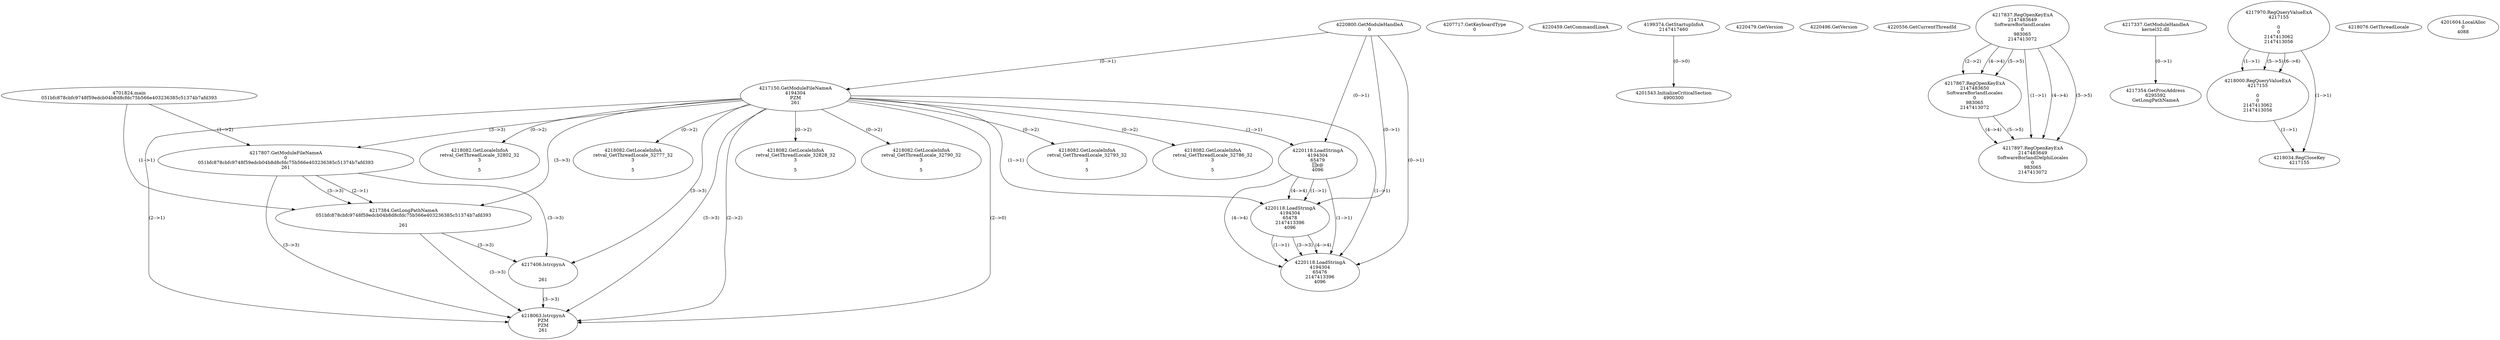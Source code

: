 // Global SCDG with merge call
digraph {
	0 [label="4701824.main
051bfc878cbfc9748f59edcb04b8d8cfdc75b566e403236385c51374b7afd393"]
	1 [label="4220800.GetModuleHandleA
0"]
	2 [label="4207717.GetKeyboardType
0"]
	3 [label="4220459.GetCommandLineA
"]
	4 [label="4199374.GetStartupInfoA
2147417460"]
	5 [label="4220479.GetVersion
"]
	6 [label="4220496.GetVersion
"]
	7 [label="4220556.GetCurrentThreadId
"]
	8 [label="4217150.GetModuleFileNameA
4194304
PZM
261"]
	1 -> 8 [label="(0-->1)"]
	9 [label="4217807.GetModuleFileNameA
0
051bfc878cbfc9748f59edcb04b8d8cfdc75b566e403236385c51374b7afd393
261"]
	0 -> 9 [label="(1-->2)"]
	8 -> 9 [label="(3-->3)"]
	10 [label="4217837.RegOpenKeyExA
2147483649
Software\Borland\Locales
0
983065
2147413072"]
	11 [label="4217867.RegOpenKeyExA
2147483650
Software\Borland\Locales
0
983065
2147413072"]
	10 -> 11 [label="(2-->2)"]
	10 -> 11 [label="(4-->4)"]
	10 -> 11 [label="(5-->5)"]
	12 [label="4217897.RegOpenKeyExA
2147483649
Software\Borland\Delphi\Locales
0
983065
2147413072"]
	10 -> 12 [label="(1-->1)"]
	10 -> 12 [label="(4-->4)"]
	11 -> 12 [label="(4-->4)"]
	10 -> 12 [label="(5-->5)"]
	11 -> 12 [label="(5-->5)"]
	13 [label="4217337.GetModuleHandleA
kernel32.dll"]
	14 [label="4217354.GetProcAddress
6295592
GetLongPathNameA"]
	13 -> 14 [label="(0-->1)"]
	15 [label="4217384.GetLongPathNameA
051bfc878cbfc9748f59edcb04b8d8cfdc75b566e403236385c51374b7afd393

261"]
	0 -> 15 [label="(1-->1)"]
	9 -> 15 [label="(2-->1)"]
	8 -> 15 [label="(3-->3)"]
	9 -> 15 [label="(3-->3)"]
	16 [label="4217406.lstrcpynA


261"]
	8 -> 16 [label="(3-->3)"]
	9 -> 16 [label="(3-->3)"]
	15 -> 16 [label="(3-->3)"]
	17 [label="4217970.RegQueryValueExA
4217155

0
0
2147413062
2147413056"]
	18 [label="4218000.RegQueryValueExA
4217155

0
0
2147413062
2147413056"]
	17 -> 18 [label="(1-->1)"]
	17 -> 18 [label="(5-->5)"]
	17 -> 18 [label="(6-->6)"]
	19 [label="4218034.RegCloseKey
4217155"]
	17 -> 19 [label="(1-->1)"]
	18 -> 19 [label="(1-->1)"]
	20 [label="4218063.lstrcpynA
PZM
PZM
261"]
	8 -> 20 [label="(2-->1)"]
	8 -> 20 [label="(2-->2)"]
	8 -> 20 [label="(3-->3)"]
	9 -> 20 [label="(3-->3)"]
	15 -> 20 [label="(3-->3)"]
	16 -> 20 [label="(3-->3)"]
	8 -> 20 [label="(2-->0)"]
	21 [label="4218076.GetThreadLocale
"]
	22 [label="4218082.GetLocaleInfoA
retval_GetThreadLocale_32828_32
3

5"]
	8 -> 22 [label="(0-->2)"]
	23 [label="4220118.LoadStringA
4194304
65479
x@
4096"]
	1 -> 23 [label="(0-->1)"]
	8 -> 23 [label="(1-->1)"]
	24 [label="4201543.InitializeCriticalSection
4900300"]
	4 -> 24 [label="(0-->0)"]
	25 [label="4201604.LocalAlloc
0
4088"]
	26 [label="4218082.GetLocaleInfoA
retval_GetThreadLocale_32790_32
3

5"]
	8 -> 26 [label="(0-->2)"]
	27 [label="4220118.LoadStringA
4194304
65478
2147413396
4096"]
	1 -> 27 [label="(0-->1)"]
	8 -> 27 [label="(1-->1)"]
	23 -> 27 [label="(1-->1)"]
	23 -> 27 [label="(4-->4)"]
	28 [label="4218082.GetLocaleInfoA
retval_GetThreadLocale_32793_32
3

5"]
	8 -> 28 [label="(0-->2)"]
	29 [label="4218082.GetLocaleInfoA
retval_GetThreadLocale_32786_32
3

5"]
	8 -> 29 [label="(0-->2)"]
	30 [label="4218082.GetLocaleInfoA
retval_GetThreadLocale_32802_32
3

5"]
	8 -> 30 [label="(0-->2)"]
	31 [label="4220118.LoadStringA
4194304
65476
2147413396
4096"]
	1 -> 31 [label="(0-->1)"]
	8 -> 31 [label="(1-->1)"]
	23 -> 31 [label="(1-->1)"]
	27 -> 31 [label="(1-->1)"]
	27 -> 31 [label="(3-->3)"]
	23 -> 31 [label="(4-->4)"]
	27 -> 31 [label="(4-->4)"]
	32 [label="4218082.GetLocaleInfoA
retval_GetThreadLocale_32777_32
3

5"]
	8 -> 32 [label="(0-->2)"]
}
